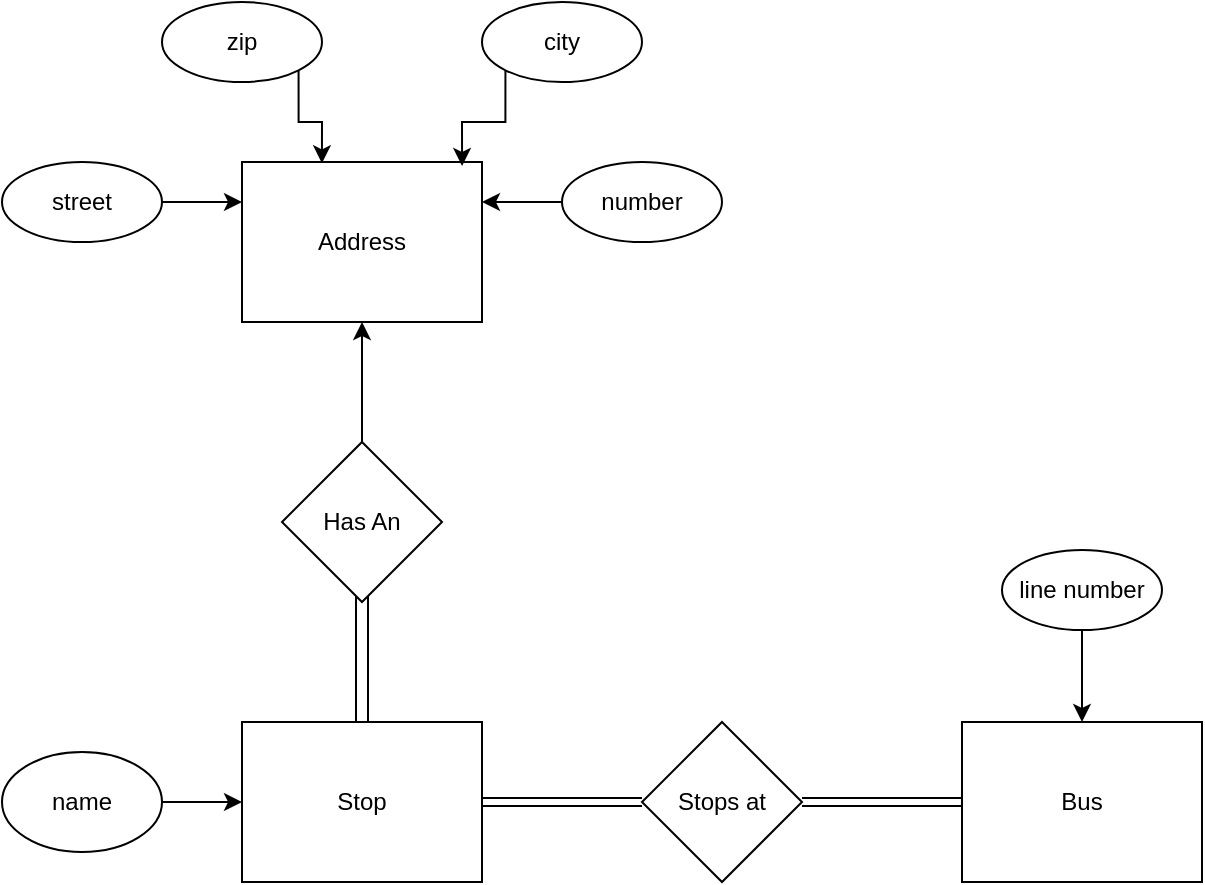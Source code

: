 <mxfile version="12.2.3" type="github" pages="1"><diagram id="W4HML2YoaLuw47bO8iEu" name="Page-1"><mxGraphModel dx="782" dy="469" grid="1" gridSize="10" guides="1" tooltips="1" connect="1" arrows="1" fold="1" page="1" pageScale="1" pageWidth="850" pageHeight="1100" math="0" shadow="0"><root><mxCell id="0"/><mxCell id="1" parent="0"/><mxCell id="h6XeG3cP1g1n_Yz0oxfY-1" value="Stop" style="rounded=0;whiteSpace=wrap;html=1;" vertex="1" parent="1"><mxGeometry x="120" y="480" width="120" height="80" as="geometry"/></mxCell><mxCell id="h6XeG3cP1g1n_Yz0oxfY-2" value="Bus" style="rounded=0;whiteSpace=wrap;html=1;" vertex="1" parent="1"><mxGeometry x="480" y="480" width="120" height="80" as="geometry"/></mxCell><mxCell id="h6XeG3cP1g1n_Yz0oxfY-3" value="Stops at" style="rhombus;whiteSpace=wrap;html=1;" vertex="1" parent="1"><mxGeometry x="320" y="480" width="80" height="80" as="geometry"/></mxCell><mxCell id="h6XeG3cP1g1n_Yz0oxfY-4" value="Address" style="rounded=0;whiteSpace=wrap;html=1;" vertex="1" parent="1"><mxGeometry x="120" y="200" width="120" height="80" as="geometry"/></mxCell><mxCell id="h6XeG3cP1g1n_Yz0oxfY-21" style="edgeStyle=orthogonalEdgeStyle;rounded=0;orthogonalLoop=1;jettySize=auto;html=1;exitX=0.5;exitY=0;exitDx=0;exitDy=0;entryX=0.5;entryY=1;entryDx=0;entryDy=0;" edge="1" parent="1" source="h6XeG3cP1g1n_Yz0oxfY-5" target="h6XeG3cP1g1n_Yz0oxfY-4"><mxGeometry relative="1" as="geometry"/></mxCell><mxCell id="h6XeG3cP1g1n_Yz0oxfY-5" value="Has An" style="rhombus;whiteSpace=wrap;html=1;" vertex="1" parent="1"><mxGeometry x="140" y="340" width="80" height="80" as="geometry"/></mxCell><mxCell id="h6XeG3cP1g1n_Yz0oxfY-26" style="edgeStyle=orthogonalEdgeStyle;rounded=0;orthogonalLoop=1;jettySize=auto;html=1;entryX=0;entryY=0.5;entryDx=0;entryDy=0;" edge="1" parent="1" source="h6XeG3cP1g1n_Yz0oxfY-6" target="h6XeG3cP1g1n_Yz0oxfY-1"><mxGeometry relative="1" as="geometry"/></mxCell><mxCell id="h6XeG3cP1g1n_Yz0oxfY-6" value="name" style="ellipse;whiteSpace=wrap;html=1;" vertex="1" parent="1"><mxGeometry y="495" width="80" height="50" as="geometry"/></mxCell><mxCell id="h6XeG3cP1g1n_Yz0oxfY-20" style="edgeStyle=orthogonalEdgeStyle;rounded=0;orthogonalLoop=1;jettySize=auto;html=1;exitX=1;exitY=0.5;exitDx=0;exitDy=0;entryX=0;entryY=0.25;entryDx=0;entryDy=0;" edge="1" parent="1" source="h6XeG3cP1g1n_Yz0oxfY-7" target="h6XeG3cP1g1n_Yz0oxfY-4"><mxGeometry relative="1" as="geometry"/></mxCell><mxCell id="h6XeG3cP1g1n_Yz0oxfY-7" value="street" style="ellipse;whiteSpace=wrap;html=1;" vertex="1" parent="1"><mxGeometry y="200" width="80" height="40" as="geometry"/></mxCell><mxCell id="h6XeG3cP1g1n_Yz0oxfY-19" style="edgeStyle=orthogonalEdgeStyle;rounded=0;orthogonalLoop=1;jettySize=auto;html=1;exitX=0;exitY=0.5;exitDx=0;exitDy=0;entryX=1;entryY=0.25;entryDx=0;entryDy=0;" edge="1" parent="1" source="h6XeG3cP1g1n_Yz0oxfY-8" target="h6XeG3cP1g1n_Yz0oxfY-4"><mxGeometry relative="1" as="geometry"/></mxCell><mxCell id="h6XeG3cP1g1n_Yz0oxfY-8" value="number" style="ellipse;whiteSpace=wrap;html=1;" vertex="1" parent="1"><mxGeometry x="280" y="200" width="80" height="40" as="geometry"/></mxCell><mxCell id="h6XeG3cP1g1n_Yz0oxfY-18" style="edgeStyle=orthogonalEdgeStyle;rounded=0;orthogonalLoop=1;jettySize=auto;html=1;exitX=1;exitY=1;exitDx=0;exitDy=0;entryX=0.333;entryY=0.008;entryDx=0;entryDy=0;entryPerimeter=0;" edge="1" parent="1" source="h6XeG3cP1g1n_Yz0oxfY-9" target="h6XeG3cP1g1n_Yz0oxfY-4"><mxGeometry relative="1" as="geometry"/></mxCell><mxCell id="h6XeG3cP1g1n_Yz0oxfY-9" value="zip" style="ellipse;whiteSpace=wrap;html=1;" vertex="1" parent="1"><mxGeometry x="80" y="120" width="80" height="40" as="geometry"/></mxCell><mxCell id="h6XeG3cP1g1n_Yz0oxfY-17" style="edgeStyle=orthogonalEdgeStyle;rounded=0;orthogonalLoop=1;jettySize=auto;html=1;exitX=0;exitY=1;exitDx=0;exitDy=0;entryX=0.917;entryY=0.025;entryDx=0;entryDy=0;entryPerimeter=0;" edge="1" parent="1" source="h6XeG3cP1g1n_Yz0oxfY-10" target="h6XeG3cP1g1n_Yz0oxfY-4"><mxGeometry relative="1" as="geometry"/></mxCell><mxCell id="h6XeG3cP1g1n_Yz0oxfY-10" value="city" style="ellipse;whiteSpace=wrap;html=1;" vertex="1" parent="1"><mxGeometry x="240" y="120" width="80" height="40" as="geometry"/></mxCell><mxCell id="h6XeG3cP1g1n_Yz0oxfY-12" value="&lt;span style=&quot;color: rgba(0 , 0 , 0 , 0) ; font-family: monospace ; font-size: 0px&quot;&gt;%3CmxGraphModel%3E%3Croot%3E%3CmxCell%20id%3D%220%22%2F%3E%3CmxCell%20id%3D%221%22%20parent%3D%220%22%2F%3E%3CmxCell%20id%3D%222%22%20value%3D%22number%22%20style%3D%22ellipse%3BwhiteSpace%3Dwrap%3Bhtml%3D1%3B%22%20vertex%3D%221%22%20parent%3D%221%22%3E%3CmxGeometry%20x%3D%22280%22%20y%3D%22200%22%20width%3D%2280%22%20height%3D%2240%22%20as%3D%22geometry%22%2F%3E%3C%2FmxCell%3E%3C%2Froot%3E%3C%2FmxGraphModel%3E&lt;/span&gt;" style="text;html=1;resizable=0;points=[];autosize=1;align=left;verticalAlign=top;spacingTop=-4;" vertex="1" parent="1"><mxGeometry x="403" y="394" width="20" height="20" as="geometry"/></mxCell><mxCell id="h6XeG3cP1g1n_Yz0oxfY-27" style="edgeStyle=orthogonalEdgeStyle;rounded=0;orthogonalLoop=1;jettySize=auto;html=1;entryX=0.5;entryY=0;entryDx=0;entryDy=0;" edge="1" parent="1" source="h6XeG3cP1g1n_Yz0oxfY-13" target="h6XeG3cP1g1n_Yz0oxfY-2"><mxGeometry relative="1" as="geometry"/></mxCell><mxCell id="h6XeG3cP1g1n_Yz0oxfY-13" value="line number" style="ellipse;whiteSpace=wrap;html=1;" vertex="1" parent="1"><mxGeometry x="500" y="394" width="80" height="40" as="geometry"/></mxCell><mxCell id="h6XeG3cP1g1n_Yz0oxfY-15" value="" style="shape=link;html=1;entryX=0;entryY=0.5;entryDx=0;entryDy=0;" edge="1" parent="1" source="h6XeG3cP1g1n_Yz0oxfY-3" target="h6XeG3cP1g1n_Yz0oxfY-2"><mxGeometry width="50" height="50" relative="1" as="geometry"><mxPoint x="400" y="570" as="sourcePoint"/><mxPoint x="470.711" y="520" as="targetPoint"/></mxGeometry></mxCell><mxCell id="h6XeG3cP1g1n_Yz0oxfY-22" value="" style="shape=link;html=1;width=6;exitX=0.5;exitY=0;exitDx=0;exitDy=0;" edge="1" parent="1" source="h6XeG3cP1g1n_Yz0oxfY-1"><mxGeometry width="50" height="50" relative="1" as="geometry"><mxPoint x="160" y="480" as="sourcePoint"/><mxPoint x="180" y="417" as="targetPoint"/><Array as="points"><mxPoint x="180" y="450"/></Array></mxGeometry></mxCell><mxCell id="h6XeG3cP1g1n_Yz0oxfY-24" value="" style="shape=link;html=1;exitX=1;exitY=0.5;exitDx=0;exitDy=0;entryX=0;entryY=0.5;entryDx=0;entryDy=0;" edge="1" parent="1" source="h6XeG3cP1g1n_Yz0oxfY-1" target="h6XeG3cP1g1n_Yz0oxfY-3"><mxGeometry width="50" height="50" relative="1" as="geometry"><mxPoint x="260" y="550" as="sourcePoint"/><mxPoint x="310" y="500" as="targetPoint"/></mxGeometry></mxCell></root></mxGraphModel></diagram></mxfile>